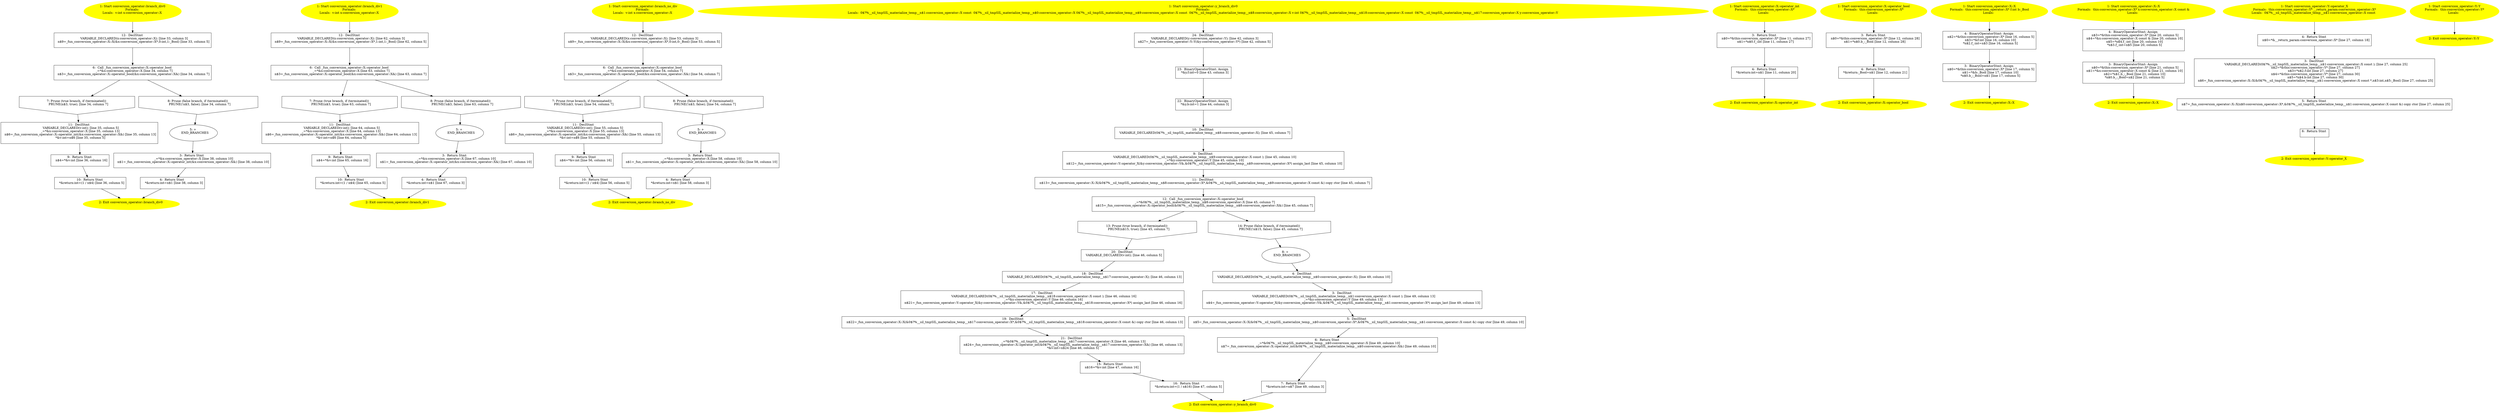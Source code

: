 /* @generated */
digraph cfg {
"branch_div0#conversion_operator#6762751670974669482.0ad6ec49c1dc8988836c6e44e9d2b402_1" [label="1: Start conversion_operator::branch_div0\nFormals: \nLocals:  v:int x:conversion_operator::X \n  " color=yellow style=filled]
	

	 "branch_div0#conversion_operator#6762751670974669482.0ad6ec49c1dc8988836c6e44e9d2b402_1" -> "branch_div0#conversion_operator#6762751670974669482.0ad6ec49c1dc8988836c6e44e9d2b402_12" ;
"branch_div0#conversion_operator#6762751670974669482.0ad6ec49c1dc8988836c6e44e9d2b402_2" [label="2: Exit conversion_operator::branch_div0 \n  " color=yellow style=filled]
	

"branch_div0#conversion_operator#6762751670974669482.0ad6ec49c1dc8988836c6e44e9d2b402_3" [label="3:  Return Stmt \n   _=*&x:conversion_operator::X [line 38, column 10]\n  n$1=_fun_conversion_operator::X::operator_int(&x:conversion_operator::X&) [line 38, column 10]\n " shape="box"]
	

	 "branch_div0#conversion_operator#6762751670974669482.0ad6ec49c1dc8988836c6e44e9d2b402_3" -> "branch_div0#conversion_operator#6762751670974669482.0ad6ec49c1dc8988836c6e44e9d2b402_4" ;
"branch_div0#conversion_operator#6762751670974669482.0ad6ec49c1dc8988836c6e44e9d2b402_4" [label="4:  Return Stmt \n   *&return:int=n$1 [line 38, column 3]\n " shape="box"]
	

	 "branch_div0#conversion_operator#6762751670974669482.0ad6ec49c1dc8988836c6e44e9d2b402_4" -> "branch_div0#conversion_operator#6762751670974669482.0ad6ec49c1dc8988836c6e44e9d2b402_2" ;
"branch_div0#conversion_operator#6762751670974669482.0ad6ec49c1dc8988836c6e44e9d2b402_5" [label="5: + \n   END_BRANCHES\n " ]
	

	 "branch_div0#conversion_operator#6762751670974669482.0ad6ec49c1dc8988836c6e44e9d2b402_5" -> "branch_div0#conversion_operator#6762751670974669482.0ad6ec49c1dc8988836c6e44e9d2b402_3" ;
"branch_div0#conversion_operator#6762751670974669482.0ad6ec49c1dc8988836c6e44e9d2b402_6" [label="6:  Call _fun_conversion_operator::X::operator_bool \n   _=*&x:conversion_operator::X [line 34, column 7]\n  n$3=_fun_conversion_operator::X::operator_bool(&x:conversion_operator::X&) [line 34, column 7]\n " shape="box"]
	

	 "branch_div0#conversion_operator#6762751670974669482.0ad6ec49c1dc8988836c6e44e9d2b402_6" -> "branch_div0#conversion_operator#6762751670974669482.0ad6ec49c1dc8988836c6e44e9d2b402_7" ;
	 "branch_div0#conversion_operator#6762751670974669482.0ad6ec49c1dc8988836c6e44e9d2b402_6" -> "branch_div0#conversion_operator#6762751670974669482.0ad6ec49c1dc8988836c6e44e9d2b402_8" ;
"branch_div0#conversion_operator#6762751670974669482.0ad6ec49c1dc8988836c6e44e9d2b402_7" [label="7: Prune (true branch, if (terminated)) \n   PRUNE(n$3, true); [line 34, column 7]\n " shape="invhouse"]
	

	 "branch_div0#conversion_operator#6762751670974669482.0ad6ec49c1dc8988836c6e44e9d2b402_7" -> "branch_div0#conversion_operator#6762751670974669482.0ad6ec49c1dc8988836c6e44e9d2b402_11" ;
"branch_div0#conversion_operator#6762751670974669482.0ad6ec49c1dc8988836c6e44e9d2b402_8" [label="8: Prune (false branch, if (terminated)) \n   PRUNE(!n$3, false); [line 34, column 7]\n " shape="invhouse"]
	

	 "branch_div0#conversion_operator#6762751670974669482.0ad6ec49c1dc8988836c6e44e9d2b402_8" -> "branch_div0#conversion_operator#6762751670974669482.0ad6ec49c1dc8988836c6e44e9d2b402_5" ;
"branch_div0#conversion_operator#6762751670974669482.0ad6ec49c1dc8988836c6e44e9d2b402_9" [label="9:  Return Stmt \n   n$4=*&v:int [line 36, column 16]\n " shape="box"]
	

	 "branch_div0#conversion_operator#6762751670974669482.0ad6ec49c1dc8988836c6e44e9d2b402_9" -> "branch_div0#conversion_operator#6762751670974669482.0ad6ec49c1dc8988836c6e44e9d2b402_10" ;
"branch_div0#conversion_operator#6762751670974669482.0ad6ec49c1dc8988836c6e44e9d2b402_10" [label="10:  Return Stmt \n   *&return:int=(1 / n$4) [line 36, column 5]\n " shape="box"]
	

	 "branch_div0#conversion_operator#6762751670974669482.0ad6ec49c1dc8988836c6e44e9d2b402_10" -> "branch_div0#conversion_operator#6762751670974669482.0ad6ec49c1dc8988836c6e44e9d2b402_2" ;
"branch_div0#conversion_operator#6762751670974669482.0ad6ec49c1dc8988836c6e44e9d2b402_11" [label="11:  DeclStmt \n   VARIABLE_DECLARED(v:int); [line 35, column 5]\n  _=*&x:conversion_operator::X [line 35, column 13]\n  n$6=_fun_conversion_operator::X::operator_int(&x:conversion_operator::X&) [line 35, column 13]\n  *&v:int=n$6 [line 35, column 5]\n " shape="box"]
	

	 "branch_div0#conversion_operator#6762751670974669482.0ad6ec49c1dc8988836c6e44e9d2b402_11" -> "branch_div0#conversion_operator#6762751670974669482.0ad6ec49c1dc8988836c6e44e9d2b402_9" ;
"branch_div0#conversion_operator#6762751670974669482.0ad6ec49c1dc8988836c6e44e9d2b402_12" [label="12:  DeclStmt \n   VARIABLE_DECLARED(x:conversion_operator::X); [line 33, column 3]\n  n$9=_fun_conversion_operator::X::X(&x:conversion_operator::X*,0:int,1:_Bool) [line 33, column 5]\n " shape="box"]
	

	 "branch_div0#conversion_operator#6762751670974669482.0ad6ec49c1dc8988836c6e44e9d2b402_12" -> "branch_div0#conversion_operator#6762751670974669482.0ad6ec49c1dc8988836c6e44e9d2b402_6" ;
"branch_div1#conversion_operator#6025807300888085665.f3ee34cea9ff5d10407119d4b377adc2_1" [label="1: Start conversion_operator::branch_div1\nFormals: \nLocals:  v:int x:conversion_operator::X \n  " color=yellow style=filled]
	

	 "branch_div1#conversion_operator#6025807300888085665.f3ee34cea9ff5d10407119d4b377adc2_1" -> "branch_div1#conversion_operator#6025807300888085665.f3ee34cea9ff5d10407119d4b377adc2_12" ;
"branch_div1#conversion_operator#6025807300888085665.f3ee34cea9ff5d10407119d4b377adc2_2" [label="2: Exit conversion_operator::branch_div1 \n  " color=yellow style=filled]
	

"branch_div1#conversion_operator#6025807300888085665.f3ee34cea9ff5d10407119d4b377adc2_3" [label="3:  Return Stmt \n   _=*&x:conversion_operator::X [line 67, column 10]\n  n$1=_fun_conversion_operator::X::operator_int(&x:conversion_operator::X&) [line 67, column 10]\n " shape="box"]
	

	 "branch_div1#conversion_operator#6025807300888085665.f3ee34cea9ff5d10407119d4b377adc2_3" -> "branch_div1#conversion_operator#6025807300888085665.f3ee34cea9ff5d10407119d4b377adc2_4" ;
"branch_div1#conversion_operator#6025807300888085665.f3ee34cea9ff5d10407119d4b377adc2_4" [label="4:  Return Stmt \n   *&return:int=n$1 [line 67, column 3]\n " shape="box"]
	

	 "branch_div1#conversion_operator#6025807300888085665.f3ee34cea9ff5d10407119d4b377adc2_4" -> "branch_div1#conversion_operator#6025807300888085665.f3ee34cea9ff5d10407119d4b377adc2_2" ;
"branch_div1#conversion_operator#6025807300888085665.f3ee34cea9ff5d10407119d4b377adc2_5" [label="5: + \n   END_BRANCHES\n " ]
	

	 "branch_div1#conversion_operator#6025807300888085665.f3ee34cea9ff5d10407119d4b377adc2_5" -> "branch_div1#conversion_operator#6025807300888085665.f3ee34cea9ff5d10407119d4b377adc2_3" ;
"branch_div1#conversion_operator#6025807300888085665.f3ee34cea9ff5d10407119d4b377adc2_6" [label="6:  Call _fun_conversion_operator::X::operator_bool \n   _=*&x:conversion_operator::X [line 63, column 7]\n  n$3=_fun_conversion_operator::X::operator_bool(&x:conversion_operator::X&) [line 63, column 7]\n " shape="box"]
	

	 "branch_div1#conversion_operator#6025807300888085665.f3ee34cea9ff5d10407119d4b377adc2_6" -> "branch_div1#conversion_operator#6025807300888085665.f3ee34cea9ff5d10407119d4b377adc2_7" ;
	 "branch_div1#conversion_operator#6025807300888085665.f3ee34cea9ff5d10407119d4b377adc2_6" -> "branch_div1#conversion_operator#6025807300888085665.f3ee34cea9ff5d10407119d4b377adc2_8" ;
"branch_div1#conversion_operator#6025807300888085665.f3ee34cea9ff5d10407119d4b377adc2_7" [label="7: Prune (true branch, if (terminated)) \n   PRUNE(n$3, true); [line 63, column 7]\n " shape="invhouse"]
	

	 "branch_div1#conversion_operator#6025807300888085665.f3ee34cea9ff5d10407119d4b377adc2_7" -> "branch_div1#conversion_operator#6025807300888085665.f3ee34cea9ff5d10407119d4b377adc2_11" ;
"branch_div1#conversion_operator#6025807300888085665.f3ee34cea9ff5d10407119d4b377adc2_8" [label="8: Prune (false branch, if (terminated)) \n   PRUNE(!n$3, false); [line 63, column 7]\n " shape="invhouse"]
	

	 "branch_div1#conversion_operator#6025807300888085665.f3ee34cea9ff5d10407119d4b377adc2_8" -> "branch_div1#conversion_operator#6025807300888085665.f3ee34cea9ff5d10407119d4b377adc2_5" ;
"branch_div1#conversion_operator#6025807300888085665.f3ee34cea9ff5d10407119d4b377adc2_9" [label="9:  Return Stmt \n   n$4=*&v:int [line 65, column 16]\n " shape="box"]
	

	 "branch_div1#conversion_operator#6025807300888085665.f3ee34cea9ff5d10407119d4b377adc2_9" -> "branch_div1#conversion_operator#6025807300888085665.f3ee34cea9ff5d10407119d4b377adc2_10" ;
"branch_div1#conversion_operator#6025807300888085665.f3ee34cea9ff5d10407119d4b377adc2_10" [label="10:  Return Stmt \n   *&return:int=(1 / n$4) [line 65, column 5]\n " shape="box"]
	

	 "branch_div1#conversion_operator#6025807300888085665.f3ee34cea9ff5d10407119d4b377adc2_10" -> "branch_div1#conversion_operator#6025807300888085665.f3ee34cea9ff5d10407119d4b377adc2_2" ;
"branch_div1#conversion_operator#6025807300888085665.f3ee34cea9ff5d10407119d4b377adc2_11" [label="11:  DeclStmt \n   VARIABLE_DECLARED(v:int); [line 64, column 5]\n  _=*&x:conversion_operator::X [line 64, column 13]\n  n$6=_fun_conversion_operator::X::operator_int(&x:conversion_operator::X&) [line 64, column 13]\n  *&v:int=n$6 [line 64, column 5]\n " shape="box"]
	

	 "branch_div1#conversion_operator#6025807300888085665.f3ee34cea9ff5d10407119d4b377adc2_11" -> "branch_div1#conversion_operator#6025807300888085665.f3ee34cea9ff5d10407119d4b377adc2_9" ;
"branch_div1#conversion_operator#6025807300888085665.f3ee34cea9ff5d10407119d4b377adc2_12" [label="12:  DeclStmt \n   VARIABLE_DECLARED(x:conversion_operator::X); [line 62, column 3]\n  n$9=_fun_conversion_operator::X::X(&x:conversion_operator::X*,1:int,1:_Bool) [line 62, column 5]\n " shape="box"]
	

	 "branch_div1#conversion_operator#6025807300888085665.f3ee34cea9ff5d10407119d4b377adc2_12" -> "branch_div1#conversion_operator#6025807300888085665.f3ee34cea9ff5d10407119d4b377adc2_6" ;
"branch_no_div#conversion_operator#18429458682592639842.4c7cf0cc20989fd2ea431840e11b2521_1" [label="1: Start conversion_operator::branch_no_div\nFormals: \nLocals:  v:int x:conversion_operator::X \n  " color=yellow style=filled]
	

	 "branch_no_div#conversion_operator#18429458682592639842.4c7cf0cc20989fd2ea431840e11b2521_1" -> "branch_no_div#conversion_operator#18429458682592639842.4c7cf0cc20989fd2ea431840e11b2521_12" ;
"branch_no_div#conversion_operator#18429458682592639842.4c7cf0cc20989fd2ea431840e11b2521_2" [label="2: Exit conversion_operator::branch_no_div \n  " color=yellow style=filled]
	

"branch_no_div#conversion_operator#18429458682592639842.4c7cf0cc20989fd2ea431840e11b2521_3" [label="3:  Return Stmt \n   _=*&x:conversion_operator::X [line 58, column 10]\n  n$1=_fun_conversion_operator::X::operator_int(&x:conversion_operator::X&) [line 58, column 10]\n " shape="box"]
	

	 "branch_no_div#conversion_operator#18429458682592639842.4c7cf0cc20989fd2ea431840e11b2521_3" -> "branch_no_div#conversion_operator#18429458682592639842.4c7cf0cc20989fd2ea431840e11b2521_4" ;
"branch_no_div#conversion_operator#18429458682592639842.4c7cf0cc20989fd2ea431840e11b2521_4" [label="4:  Return Stmt \n   *&return:int=n$1 [line 58, column 3]\n " shape="box"]
	

	 "branch_no_div#conversion_operator#18429458682592639842.4c7cf0cc20989fd2ea431840e11b2521_4" -> "branch_no_div#conversion_operator#18429458682592639842.4c7cf0cc20989fd2ea431840e11b2521_2" ;
"branch_no_div#conversion_operator#18429458682592639842.4c7cf0cc20989fd2ea431840e11b2521_5" [label="5: + \n   END_BRANCHES\n " ]
	

	 "branch_no_div#conversion_operator#18429458682592639842.4c7cf0cc20989fd2ea431840e11b2521_5" -> "branch_no_div#conversion_operator#18429458682592639842.4c7cf0cc20989fd2ea431840e11b2521_3" ;
"branch_no_div#conversion_operator#18429458682592639842.4c7cf0cc20989fd2ea431840e11b2521_6" [label="6:  Call _fun_conversion_operator::X::operator_bool \n   _=*&x:conversion_operator::X [line 54, column 7]\n  n$3=_fun_conversion_operator::X::operator_bool(&x:conversion_operator::X&) [line 54, column 7]\n " shape="box"]
	

	 "branch_no_div#conversion_operator#18429458682592639842.4c7cf0cc20989fd2ea431840e11b2521_6" -> "branch_no_div#conversion_operator#18429458682592639842.4c7cf0cc20989fd2ea431840e11b2521_7" ;
	 "branch_no_div#conversion_operator#18429458682592639842.4c7cf0cc20989fd2ea431840e11b2521_6" -> "branch_no_div#conversion_operator#18429458682592639842.4c7cf0cc20989fd2ea431840e11b2521_8" ;
"branch_no_div#conversion_operator#18429458682592639842.4c7cf0cc20989fd2ea431840e11b2521_7" [label="7: Prune (true branch, if (terminated)) \n   PRUNE(n$3, true); [line 54, column 7]\n " shape="invhouse"]
	

	 "branch_no_div#conversion_operator#18429458682592639842.4c7cf0cc20989fd2ea431840e11b2521_7" -> "branch_no_div#conversion_operator#18429458682592639842.4c7cf0cc20989fd2ea431840e11b2521_11" ;
"branch_no_div#conversion_operator#18429458682592639842.4c7cf0cc20989fd2ea431840e11b2521_8" [label="8: Prune (false branch, if (terminated)) \n   PRUNE(!n$3, false); [line 54, column 7]\n " shape="invhouse"]
	

	 "branch_no_div#conversion_operator#18429458682592639842.4c7cf0cc20989fd2ea431840e11b2521_8" -> "branch_no_div#conversion_operator#18429458682592639842.4c7cf0cc20989fd2ea431840e11b2521_5" ;
"branch_no_div#conversion_operator#18429458682592639842.4c7cf0cc20989fd2ea431840e11b2521_9" [label="9:  Return Stmt \n   n$4=*&v:int [line 56, column 16]\n " shape="box"]
	

	 "branch_no_div#conversion_operator#18429458682592639842.4c7cf0cc20989fd2ea431840e11b2521_9" -> "branch_no_div#conversion_operator#18429458682592639842.4c7cf0cc20989fd2ea431840e11b2521_10" ;
"branch_no_div#conversion_operator#18429458682592639842.4c7cf0cc20989fd2ea431840e11b2521_10" [label="10:  Return Stmt \n   *&return:int=(1 / n$4) [line 56, column 5]\n " shape="box"]
	

	 "branch_no_div#conversion_operator#18429458682592639842.4c7cf0cc20989fd2ea431840e11b2521_10" -> "branch_no_div#conversion_operator#18429458682592639842.4c7cf0cc20989fd2ea431840e11b2521_2" ;
"branch_no_div#conversion_operator#18429458682592639842.4c7cf0cc20989fd2ea431840e11b2521_11" [label="11:  DeclStmt \n   VARIABLE_DECLARED(v:int); [line 55, column 5]\n  _=*&x:conversion_operator::X [line 55, column 13]\n  n$6=_fun_conversion_operator::X::operator_int(&x:conversion_operator::X&) [line 55, column 13]\n  *&v:int=n$6 [line 55, column 5]\n " shape="box"]
	

	 "branch_no_div#conversion_operator#18429458682592639842.4c7cf0cc20989fd2ea431840e11b2521_11" -> "branch_no_div#conversion_operator#18429458682592639842.4c7cf0cc20989fd2ea431840e11b2521_9" ;
"branch_no_div#conversion_operator#18429458682592639842.4c7cf0cc20989fd2ea431840e11b2521_12" [label="12:  DeclStmt \n   VARIABLE_DECLARED(x:conversion_operator::X); [line 53, column 3]\n  n$9=_fun_conversion_operator::X::X(&x:conversion_operator::X*,0:int,0:_Bool) [line 53, column 5]\n " shape="box"]
	

	 "branch_no_div#conversion_operator#18429458682592639842.4c7cf0cc20989fd2ea431840e11b2521_12" -> "branch_no_div#conversion_operator#18429458682592639842.4c7cf0cc20989fd2ea431840e11b2521_6" ;
"y_branch_div0#conversion_operator#7606471872775172252.4a93f184f35976e9e7dc6663bc4d47a2_1" [label="1: Start conversion_operator::y_branch_div0\nFormals: \nLocals:  0$?%__sil_tmpSIL_materialize_temp__n$1:conversion_operator::X const  0$?%__sil_tmpSIL_materialize_temp__n$0:conversion_operator::X 0$?%__sil_tmpSIL_materialize_temp__n$9:conversion_operator::X const  0$?%__sil_tmpSIL_materialize_temp__n$8:conversion_operator::X v:int 0$?%__sil_tmpSIL_materialize_temp__n$18:conversion_operator::X const  0$?%__sil_tmpSIL_materialize_temp__n$17:conversion_operator::X y:conversion_operator::Y \n  " color=yellow style=filled]
	

	 "y_branch_div0#conversion_operator#7606471872775172252.4a93f184f35976e9e7dc6663bc4d47a2_1" -> "y_branch_div0#conversion_operator#7606471872775172252.4a93f184f35976e9e7dc6663bc4d47a2_24" ;
"y_branch_div0#conversion_operator#7606471872775172252.4a93f184f35976e9e7dc6663bc4d47a2_2" [label="2: Exit conversion_operator::y_branch_div0 \n  " color=yellow style=filled]
	

"y_branch_div0#conversion_operator#7606471872775172252.4a93f184f35976e9e7dc6663bc4d47a2_3" [label="3:  DeclStmt \n   VARIABLE_DECLARED(0$?%__sil_tmpSIL_materialize_temp__n$1:conversion_operator::X const ); [line 49, column 13]\n  _=*&y:conversion_operator::Y [line 49, column 13]\n  n$4=_fun_conversion_operator::Y::operator_X(&y:conversion_operator::Y&,&0$?%__sil_tmpSIL_materialize_temp__n$1:conversion_operator::X*) assign_last [line 49, column 13]\n " shape="box"]
	

	 "y_branch_div0#conversion_operator#7606471872775172252.4a93f184f35976e9e7dc6663bc4d47a2_3" -> "y_branch_div0#conversion_operator#7606471872775172252.4a93f184f35976e9e7dc6663bc4d47a2_5" ;
"y_branch_div0#conversion_operator#7606471872775172252.4a93f184f35976e9e7dc6663bc4d47a2_4" [label="4:  DeclStmt \n   VARIABLE_DECLARED(0$?%__sil_tmpSIL_materialize_temp__n$0:conversion_operator::X); [line 49, column 10]\n " shape="box"]
	

	 "y_branch_div0#conversion_operator#7606471872775172252.4a93f184f35976e9e7dc6663bc4d47a2_4" -> "y_branch_div0#conversion_operator#7606471872775172252.4a93f184f35976e9e7dc6663bc4d47a2_3" ;
"y_branch_div0#conversion_operator#7606471872775172252.4a93f184f35976e9e7dc6663bc4d47a2_5" [label="5:  DeclStmt \n   n$5=_fun_conversion_operator::X::X(&0$?%__sil_tmpSIL_materialize_temp__n$0:conversion_operator::X*,&0$?%__sil_tmpSIL_materialize_temp__n$1:conversion_operator::X const &) copy ctor [line 49, column 10]\n " shape="box"]
	

	 "y_branch_div0#conversion_operator#7606471872775172252.4a93f184f35976e9e7dc6663bc4d47a2_5" -> "y_branch_div0#conversion_operator#7606471872775172252.4a93f184f35976e9e7dc6663bc4d47a2_6" ;
"y_branch_div0#conversion_operator#7606471872775172252.4a93f184f35976e9e7dc6663bc4d47a2_6" [label="6:  Return Stmt \n   _=*&0$?%__sil_tmpSIL_materialize_temp__n$0:conversion_operator::X [line 49, column 10]\n  n$7=_fun_conversion_operator::X::operator_int(&0$?%__sil_tmpSIL_materialize_temp__n$0:conversion_operator::X&) [line 49, column 10]\n " shape="box"]
	

	 "y_branch_div0#conversion_operator#7606471872775172252.4a93f184f35976e9e7dc6663bc4d47a2_6" -> "y_branch_div0#conversion_operator#7606471872775172252.4a93f184f35976e9e7dc6663bc4d47a2_7" ;
"y_branch_div0#conversion_operator#7606471872775172252.4a93f184f35976e9e7dc6663bc4d47a2_7" [label="7:  Return Stmt \n   *&return:int=n$7 [line 49, column 3]\n " shape="box"]
	

	 "y_branch_div0#conversion_operator#7606471872775172252.4a93f184f35976e9e7dc6663bc4d47a2_7" -> "y_branch_div0#conversion_operator#7606471872775172252.4a93f184f35976e9e7dc6663bc4d47a2_2" ;
"y_branch_div0#conversion_operator#7606471872775172252.4a93f184f35976e9e7dc6663bc4d47a2_8" [label="8: + \n   END_BRANCHES\n " ]
	

	 "y_branch_div0#conversion_operator#7606471872775172252.4a93f184f35976e9e7dc6663bc4d47a2_8" -> "y_branch_div0#conversion_operator#7606471872775172252.4a93f184f35976e9e7dc6663bc4d47a2_4" ;
"y_branch_div0#conversion_operator#7606471872775172252.4a93f184f35976e9e7dc6663bc4d47a2_9" [label="9:  DeclStmt \n   VARIABLE_DECLARED(0$?%__sil_tmpSIL_materialize_temp__n$9:conversion_operator::X const ); [line 45, column 10]\n  _=*&y:conversion_operator::Y [line 45, column 10]\n  n$12=_fun_conversion_operator::Y::operator_X(&y:conversion_operator::Y&,&0$?%__sil_tmpSIL_materialize_temp__n$9:conversion_operator::X*) assign_last [line 45, column 10]\n " shape="box"]
	

	 "y_branch_div0#conversion_operator#7606471872775172252.4a93f184f35976e9e7dc6663bc4d47a2_9" -> "y_branch_div0#conversion_operator#7606471872775172252.4a93f184f35976e9e7dc6663bc4d47a2_11" ;
"y_branch_div0#conversion_operator#7606471872775172252.4a93f184f35976e9e7dc6663bc4d47a2_10" [label="10:  DeclStmt \n   VARIABLE_DECLARED(0$?%__sil_tmpSIL_materialize_temp__n$8:conversion_operator::X); [line 45, column 7]\n " shape="box"]
	

	 "y_branch_div0#conversion_operator#7606471872775172252.4a93f184f35976e9e7dc6663bc4d47a2_10" -> "y_branch_div0#conversion_operator#7606471872775172252.4a93f184f35976e9e7dc6663bc4d47a2_9" ;
"y_branch_div0#conversion_operator#7606471872775172252.4a93f184f35976e9e7dc6663bc4d47a2_11" [label="11:  DeclStmt \n   n$13=_fun_conversion_operator::X::X(&0$?%__sil_tmpSIL_materialize_temp__n$8:conversion_operator::X*,&0$?%__sil_tmpSIL_materialize_temp__n$9:conversion_operator::X const &) copy ctor [line 45, column 7]\n " shape="box"]
	

	 "y_branch_div0#conversion_operator#7606471872775172252.4a93f184f35976e9e7dc6663bc4d47a2_11" -> "y_branch_div0#conversion_operator#7606471872775172252.4a93f184f35976e9e7dc6663bc4d47a2_12" ;
"y_branch_div0#conversion_operator#7606471872775172252.4a93f184f35976e9e7dc6663bc4d47a2_12" [label="12:  Call _fun_conversion_operator::X::operator_bool \n   _=*&0$?%__sil_tmpSIL_materialize_temp__n$8:conversion_operator::X [line 45, column 7]\n  n$15=_fun_conversion_operator::X::operator_bool(&0$?%__sil_tmpSIL_materialize_temp__n$8:conversion_operator::X&) [line 45, column 7]\n " shape="box"]
	

	 "y_branch_div0#conversion_operator#7606471872775172252.4a93f184f35976e9e7dc6663bc4d47a2_12" -> "y_branch_div0#conversion_operator#7606471872775172252.4a93f184f35976e9e7dc6663bc4d47a2_13" ;
	 "y_branch_div0#conversion_operator#7606471872775172252.4a93f184f35976e9e7dc6663bc4d47a2_12" -> "y_branch_div0#conversion_operator#7606471872775172252.4a93f184f35976e9e7dc6663bc4d47a2_14" ;
"y_branch_div0#conversion_operator#7606471872775172252.4a93f184f35976e9e7dc6663bc4d47a2_13" [label="13: Prune (true branch, if (terminated)) \n   PRUNE(n$15, true); [line 45, column 7]\n " shape="invhouse"]
	

	 "y_branch_div0#conversion_operator#7606471872775172252.4a93f184f35976e9e7dc6663bc4d47a2_13" -> "y_branch_div0#conversion_operator#7606471872775172252.4a93f184f35976e9e7dc6663bc4d47a2_20" ;
"y_branch_div0#conversion_operator#7606471872775172252.4a93f184f35976e9e7dc6663bc4d47a2_14" [label="14: Prune (false branch, if (terminated)) \n   PRUNE(!n$15, false); [line 45, column 7]\n " shape="invhouse"]
	

	 "y_branch_div0#conversion_operator#7606471872775172252.4a93f184f35976e9e7dc6663bc4d47a2_14" -> "y_branch_div0#conversion_operator#7606471872775172252.4a93f184f35976e9e7dc6663bc4d47a2_8" ;
"y_branch_div0#conversion_operator#7606471872775172252.4a93f184f35976e9e7dc6663bc4d47a2_15" [label="15:  Return Stmt \n   n$16=*&v:int [line 47, column 16]\n " shape="box"]
	

	 "y_branch_div0#conversion_operator#7606471872775172252.4a93f184f35976e9e7dc6663bc4d47a2_15" -> "y_branch_div0#conversion_operator#7606471872775172252.4a93f184f35976e9e7dc6663bc4d47a2_16" ;
"y_branch_div0#conversion_operator#7606471872775172252.4a93f184f35976e9e7dc6663bc4d47a2_16" [label="16:  Return Stmt \n   *&return:int=(1 / n$16) [line 47, column 5]\n " shape="box"]
	

	 "y_branch_div0#conversion_operator#7606471872775172252.4a93f184f35976e9e7dc6663bc4d47a2_16" -> "y_branch_div0#conversion_operator#7606471872775172252.4a93f184f35976e9e7dc6663bc4d47a2_2" ;
"y_branch_div0#conversion_operator#7606471872775172252.4a93f184f35976e9e7dc6663bc4d47a2_17" [label="17:  DeclStmt \n   VARIABLE_DECLARED(0$?%__sil_tmpSIL_materialize_temp__n$18:conversion_operator::X const ); [line 46, column 16]\n  _=*&y:conversion_operator::Y [line 46, column 16]\n  n$21=_fun_conversion_operator::Y::operator_X(&y:conversion_operator::Y&,&0$?%__sil_tmpSIL_materialize_temp__n$18:conversion_operator::X*) assign_last [line 46, column 16]\n " shape="box"]
	

	 "y_branch_div0#conversion_operator#7606471872775172252.4a93f184f35976e9e7dc6663bc4d47a2_17" -> "y_branch_div0#conversion_operator#7606471872775172252.4a93f184f35976e9e7dc6663bc4d47a2_19" ;
"y_branch_div0#conversion_operator#7606471872775172252.4a93f184f35976e9e7dc6663bc4d47a2_18" [label="18:  DeclStmt \n   VARIABLE_DECLARED(0$?%__sil_tmpSIL_materialize_temp__n$17:conversion_operator::X); [line 46, column 13]\n " shape="box"]
	

	 "y_branch_div0#conversion_operator#7606471872775172252.4a93f184f35976e9e7dc6663bc4d47a2_18" -> "y_branch_div0#conversion_operator#7606471872775172252.4a93f184f35976e9e7dc6663bc4d47a2_17" ;
"y_branch_div0#conversion_operator#7606471872775172252.4a93f184f35976e9e7dc6663bc4d47a2_19" [label="19:  DeclStmt \n   n$22=_fun_conversion_operator::X::X(&0$?%__sil_tmpSIL_materialize_temp__n$17:conversion_operator::X*,&0$?%__sil_tmpSIL_materialize_temp__n$18:conversion_operator::X const &) copy ctor [line 46, column 13]\n " shape="box"]
	

	 "y_branch_div0#conversion_operator#7606471872775172252.4a93f184f35976e9e7dc6663bc4d47a2_19" -> "y_branch_div0#conversion_operator#7606471872775172252.4a93f184f35976e9e7dc6663bc4d47a2_21" ;
"y_branch_div0#conversion_operator#7606471872775172252.4a93f184f35976e9e7dc6663bc4d47a2_20" [label="20:  DeclStmt \n   VARIABLE_DECLARED(v:int); [line 46, column 5]\n " shape="box"]
	

	 "y_branch_div0#conversion_operator#7606471872775172252.4a93f184f35976e9e7dc6663bc4d47a2_20" -> "y_branch_div0#conversion_operator#7606471872775172252.4a93f184f35976e9e7dc6663bc4d47a2_18" ;
"y_branch_div0#conversion_operator#7606471872775172252.4a93f184f35976e9e7dc6663bc4d47a2_21" [label="21:  DeclStmt \n   _=*&0$?%__sil_tmpSIL_materialize_temp__n$17:conversion_operator::X [line 46, column 13]\n  n$24=_fun_conversion_operator::X::operator_int(&0$?%__sil_tmpSIL_materialize_temp__n$17:conversion_operator::X&) [line 46, column 13]\n  *&v:int=n$24 [line 46, column 5]\n " shape="box"]
	

	 "y_branch_div0#conversion_operator#7606471872775172252.4a93f184f35976e9e7dc6663bc4d47a2_21" -> "y_branch_div0#conversion_operator#7606471872775172252.4a93f184f35976e9e7dc6663bc4d47a2_15" ;
"y_branch_div0#conversion_operator#7606471872775172252.4a93f184f35976e9e7dc6663bc4d47a2_22" [label="22:  BinaryOperatorStmt: Assign \n   *&y.b:int=1 [line 44, column 3]\n " shape="box"]
	

	 "y_branch_div0#conversion_operator#7606471872775172252.4a93f184f35976e9e7dc6663bc4d47a2_22" -> "y_branch_div0#conversion_operator#7606471872775172252.4a93f184f35976e9e7dc6663bc4d47a2_10" ;
"y_branch_div0#conversion_operator#7606471872775172252.4a93f184f35976e9e7dc6663bc4d47a2_23" [label="23:  BinaryOperatorStmt: Assign \n   *&y.f:int=0 [line 43, column 3]\n " shape="box"]
	

	 "y_branch_div0#conversion_operator#7606471872775172252.4a93f184f35976e9e7dc6663bc4d47a2_23" -> "y_branch_div0#conversion_operator#7606471872775172252.4a93f184f35976e9e7dc6663bc4d47a2_22" ;
"y_branch_div0#conversion_operator#7606471872775172252.4a93f184f35976e9e7dc6663bc4d47a2_24" [label="24:  DeclStmt \n   VARIABLE_DECLARED(y:conversion_operator::Y); [line 42, column 3]\n  n$27=_fun_conversion_operator::Y::Y(&y:conversion_operator::Y*) [line 42, column 5]\n " shape="box"]
	

	 "y_branch_div0#conversion_operator#7606471872775172252.4a93f184f35976e9e7dc6663bc4d47a2_24" -> "y_branch_div0#conversion_operator#7606471872775172252.4a93f184f35976e9e7dc6663bc4d47a2_23" ;
"operator_int#X#conversion_operator#(11584960464019118495).bbe1ab264905e56e75a1b45ae475ffe0_1" [label="1: Start conversion_operator::X::operator_int\nFormals:  this:conversion_operator::X*\nLocals:  \n  " color=yellow style=filled]
	

	 "operator_int#X#conversion_operator#(11584960464019118495).bbe1ab264905e56e75a1b45ae475ffe0_1" -> "operator_int#X#conversion_operator#(11584960464019118495).bbe1ab264905e56e75a1b45ae475ffe0_3" ;
"operator_int#X#conversion_operator#(11584960464019118495).bbe1ab264905e56e75a1b45ae475ffe0_2" [label="2: Exit conversion_operator::X::operator_int \n  " color=yellow style=filled]
	

"operator_int#X#conversion_operator#(11584960464019118495).bbe1ab264905e56e75a1b45ae475ffe0_3" [label="3:  Return Stmt \n   n$0=*&this:conversion_operator::X* [line 11, column 27]\n  n$1=*n$0.f_:int [line 11, column 27]\n " shape="box"]
	

	 "operator_int#X#conversion_operator#(11584960464019118495).bbe1ab264905e56e75a1b45ae475ffe0_3" -> "operator_int#X#conversion_operator#(11584960464019118495).bbe1ab264905e56e75a1b45ae475ffe0_4" ;
"operator_int#X#conversion_operator#(11584960464019118495).bbe1ab264905e56e75a1b45ae475ffe0_4" [label="4:  Return Stmt \n   *&return:int=n$1 [line 11, column 20]\n " shape="box"]
	

	 "operator_int#X#conversion_operator#(11584960464019118495).bbe1ab264905e56e75a1b45ae475ffe0_4" -> "operator_int#X#conversion_operator#(11584960464019118495).bbe1ab264905e56e75a1b45ae475ffe0_2" ;
"operator_bool#X#conversion_operator#(8462049473072140514).68eca81e12b5c1864b348d6f60158ae6_1" [label="1: Start conversion_operator::X::operator_bool\nFormals:  this:conversion_operator::X*\nLocals:  \n  " color=yellow style=filled]
	

	 "operator_bool#X#conversion_operator#(8462049473072140514).68eca81e12b5c1864b348d6f60158ae6_1" -> "operator_bool#X#conversion_operator#(8462049473072140514).68eca81e12b5c1864b348d6f60158ae6_3" ;
"operator_bool#X#conversion_operator#(8462049473072140514).68eca81e12b5c1864b348d6f60158ae6_2" [label="2: Exit conversion_operator::X::operator_bool \n  " color=yellow style=filled]
	

"operator_bool#X#conversion_operator#(8462049473072140514).68eca81e12b5c1864b348d6f60158ae6_3" [label="3:  Return Stmt \n   n$0=*&this:conversion_operator::X* [line 12, column 28]\n  n$1=*n$0.b_:_Bool [line 12, column 28]\n " shape="box"]
	

	 "operator_bool#X#conversion_operator#(8462049473072140514).68eca81e12b5c1864b348d6f60158ae6_3" -> "operator_bool#X#conversion_operator#(8462049473072140514).68eca81e12b5c1864b348d6f60158ae6_4" ;
"operator_bool#X#conversion_operator#(8462049473072140514).68eca81e12b5c1864b348d6f60158ae6_4" [label="4:  Return Stmt \n   *&return:_Bool=n$1 [line 12, column 21]\n " shape="box"]
	

	 "operator_bool#X#conversion_operator#(8462049473072140514).68eca81e12b5c1864b348d6f60158ae6_4" -> "operator_bool#X#conversion_operator#(8462049473072140514).68eca81e12b5c1864b348d6f60158ae6_2" ;
"X#X#conversion_operator#{18213627293247051295}.eec4ba0ec97d882388bd3f251237e693_1" [label="1: Start conversion_operator::X::X\nFormals:  this:conversion_operator::X* f:int b:_Bool\nLocals:  \n  " color=yellow style=filled]
	

	 "X#X#conversion_operator#{18213627293247051295}.eec4ba0ec97d882388bd3f251237e693_1" -> "X#X#conversion_operator#{18213627293247051295}.eec4ba0ec97d882388bd3f251237e693_4" ;
"X#X#conversion_operator#{18213627293247051295}.eec4ba0ec97d882388bd3f251237e693_2" [label="2: Exit conversion_operator::X::X \n  " color=yellow style=filled]
	

"X#X#conversion_operator#{18213627293247051295}.eec4ba0ec97d882388bd3f251237e693_3" [label="3:  BinaryOperatorStmt: Assign \n   n$0=*&this:conversion_operator::X* [line 17, column 5]\n  n$1=*&b:_Bool [line 17, column 10]\n  *n$0.b_:_Bool=n$1 [line 17, column 5]\n " shape="box"]
	

	 "X#X#conversion_operator#{18213627293247051295}.eec4ba0ec97d882388bd3f251237e693_3" -> "X#X#conversion_operator#{18213627293247051295}.eec4ba0ec97d882388bd3f251237e693_2" ;
"X#X#conversion_operator#{18213627293247051295}.eec4ba0ec97d882388bd3f251237e693_4" [label="4:  BinaryOperatorStmt: Assign \n   n$2=*&this:conversion_operator::X* [line 16, column 5]\n  n$3=*&f:int [line 16, column 10]\n  *n$2.f_:int=n$3 [line 16, column 5]\n " shape="box"]
	

	 "X#X#conversion_operator#{18213627293247051295}.eec4ba0ec97d882388bd3f251237e693_4" -> "X#X#conversion_operator#{18213627293247051295}.eec4ba0ec97d882388bd3f251237e693_3" ;
"X#X#conversion_operator#{844163979429861861}.c5bff0e0033a2bb2d79ebfee47dc04d5_1" [label="1: Start conversion_operator::X::X\nFormals:  this:conversion_operator::X* x:conversion_operator::X const &\nLocals:  \n  " color=yellow style=filled]
	

	 "X#X#conversion_operator#{844163979429861861}.c5bff0e0033a2bb2d79ebfee47dc04d5_1" -> "X#X#conversion_operator#{844163979429861861}.c5bff0e0033a2bb2d79ebfee47dc04d5_4" ;
"X#X#conversion_operator#{844163979429861861}.c5bff0e0033a2bb2d79ebfee47dc04d5_2" [label="2: Exit conversion_operator::X::X \n  " color=yellow style=filled]
	

"X#X#conversion_operator#{844163979429861861}.c5bff0e0033a2bb2d79ebfee47dc04d5_3" [label="3:  BinaryOperatorStmt: Assign \n   n$0=*&this:conversion_operator::X* [line 21, column 5]\n  n$1=*&x:conversion_operator::X const & [line 21, column 10]\n  n$2=*n$1.b_:_Bool [line 21, column 10]\n  *n$0.b_:_Bool=n$2 [line 21, column 5]\n " shape="box"]
	

	 "X#X#conversion_operator#{844163979429861861}.c5bff0e0033a2bb2d79ebfee47dc04d5_3" -> "X#X#conversion_operator#{844163979429861861}.c5bff0e0033a2bb2d79ebfee47dc04d5_2" ;
"X#X#conversion_operator#{844163979429861861}.c5bff0e0033a2bb2d79ebfee47dc04d5_4" [label="4:  BinaryOperatorStmt: Assign \n   n$3=*&this:conversion_operator::X* [line 20, column 5]\n  n$4=*&x:conversion_operator::X const & [line 20, column 10]\n  n$5=*n$4.f_:int [line 20, column 10]\n  *n$3.f_:int=n$5 [line 20, column 5]\n " shape="box"]
	

	 "X#X#conversion_operator#{844163979429861861}.c5bff0e0033a2bb2d79ebfee47dc04d5_4" -> "X#X#conversion_operator#{844163979429861861}.c5bff0e0033a2bb2d79ebfee47dc04d5_3" ;
"operator_X#Y#conversion_operator(class conversion_operator::X)#(9875474444891926125).86894a9a1bdbf53dc3721d092420d60c_1" [label="1: Start conversion_operator::Y::operator_X\nFormals:  this:conversion_operator::Y* __return_param:conversion_operator::X*\nLocals:  0$?%__sil_tmpSIL_materialize_temp__n$1:conversion_operator::X const  \n  " color=yellow style=filled]
	

	 "operator_X#Y#conversion_operator(class conversion_operator::X)#(9875474444891926125).86894a9a1bdbf53dc3721d092420d60c_1" -> "operator_X#Y#conversion_operator(class conversion_operator::X)#(9875474444891926125).86894a9a1bdbf53dc3721d092420d60c_4" ;
"operator_X#Y#conversion_operator(class conversion_operator::X)#(9875474444891926125).86894a9a1bdbf53dc3721d092420d60c_2" [label="2: Exit conversion_operator::Y::operator_X \n  " color=yellow style=filled]
	

"operator_X#Y#conversion_operator(class conversion_operator::X)#(9875474444891926125).86894a9a1bdbf53dc3721d092420d60c_3" [label="3:  DeclStmt \n   VARIABLE_DECLARED(0$?%__sil_tmpSIL_materialize_temp__n$1:conversion_operator::X const ); [line 27, column 25]\n  n$2=*&this:conversion_operator::Y* [line 27, column 27]\n  n$3=*n$2.f:int [line 27, column 27]\n  n$4=*&this:conversion_operator::Y* [line 27, column 30]\n  n$5=*n$4.b:int [line 27, column 30]\n  n$6=_fun_conversion_operator::X::X(&0$?%__sil_tmpSIL_materialize_temp__n$1:conversion_operator::X const *,n$3:int,n$5:_Bool) [line 27, column 25]\n " shape="box"]
	

	 "operator_X#Y#conversion_operator(class conversion_operator::X)#(9875474444891926125).86894a9a1bdbf53dc3721d092420d60c_3" -> "operator_X#Y#conversion_operator(class conversion_operator::X)#(9875474444891926125).86894a9a1bdbf53dc3721d092420d60c_5" ;
"operator_X#Y#conversion_operator(class conversion_operator::X)#(9875474444891926125).86894a9a1bdbf53dc3721d092420d60c_4" [label="4:  Return Stmt \n   n$0=*&__return_param:conversion_operator::X* [line 27, column 18]\n " shape="box"]
	

	 "operator_X#Y#conversion_operator(class conversion_operator::X)#(9875474444891926125).86894a9a1bdbf53dc3721d092420d60c_4" -> "operator_X#Y#conversion_operator(class conversion_operator::X)#(9875474444891926125).86894a9a1bdbf53dc3721d092420d60c_3" ;
"operator_X#Y#conversion_operator(class conversion_operator::X)#(9875474444891926125).86894a9a1bdbf53dc3721d092420d60c_5" [label="5:  Return Stmt \n   n$7=_fun_conversion_operator::X::X(n$0:conversion_operator::X*,&0$?%__sil_tmpSIL_materialize_temp__n$1:conversion_operator::X const &) copy ctor [line 27, column 25]\n " shape="box"]
	

	 "operator_X#Y#conversion_operator(class conversion_operator::X)#(9875474444891926125).86894a9a1bdbf53dc3721d092420d60c_5" -> "operator_X#Y#conversion_operator(class conversion_operator::X)#(9875474444891926125).86894a9a1bdbf53dc3721d092420d60c_6" ;
"operator_X#Y#conversion_operator(class conversion_operator::X)#(9875474444891926125).86894a9a1bdbf53dc3721d092420d60c_6" [label="6:  Return Stmt \n  " shape="box"]
	

	 "operator_X#Y#conversion_operator(class conversion_operator::X)#(9875474444891926125).86894a9a1bdbf53dc3721d092420d60c_6" -> "operator_X#Y#conversion_operator(class conversion_operator::X)#(9875474444891926125).86894a9a1bdbf53dc3721d092420d60c_2" ;
"Y#Y#conversion_operator#{2705305713028149157}.a6ddb8276d8b9ac7112fbcc397fa6549_1" [label="1: Start conversion_operator::Y::Y\nFormals:  this:conversion_operator::Y*\nLocals:  \n  " color=yellow style=filled]
	

	 "Y#Y#conversion_operator#{2705305713028149157}.a6ddb8276d8b9ac7112fbcc397fa6549_1" -> "Y#Y#conversion_operator#{2705305713028149157}.a6ddb8276d8b9ac7112fbcc397fa6549_2" ;
"Y#Y#conversion_operator#{2705305713028149157}.a6ddb8276d8b9ac7112fbcc397fa6549_2" [label="2: Exit conversion_operator::Y::Y \n  " color=yellow style=filled]
	

}
